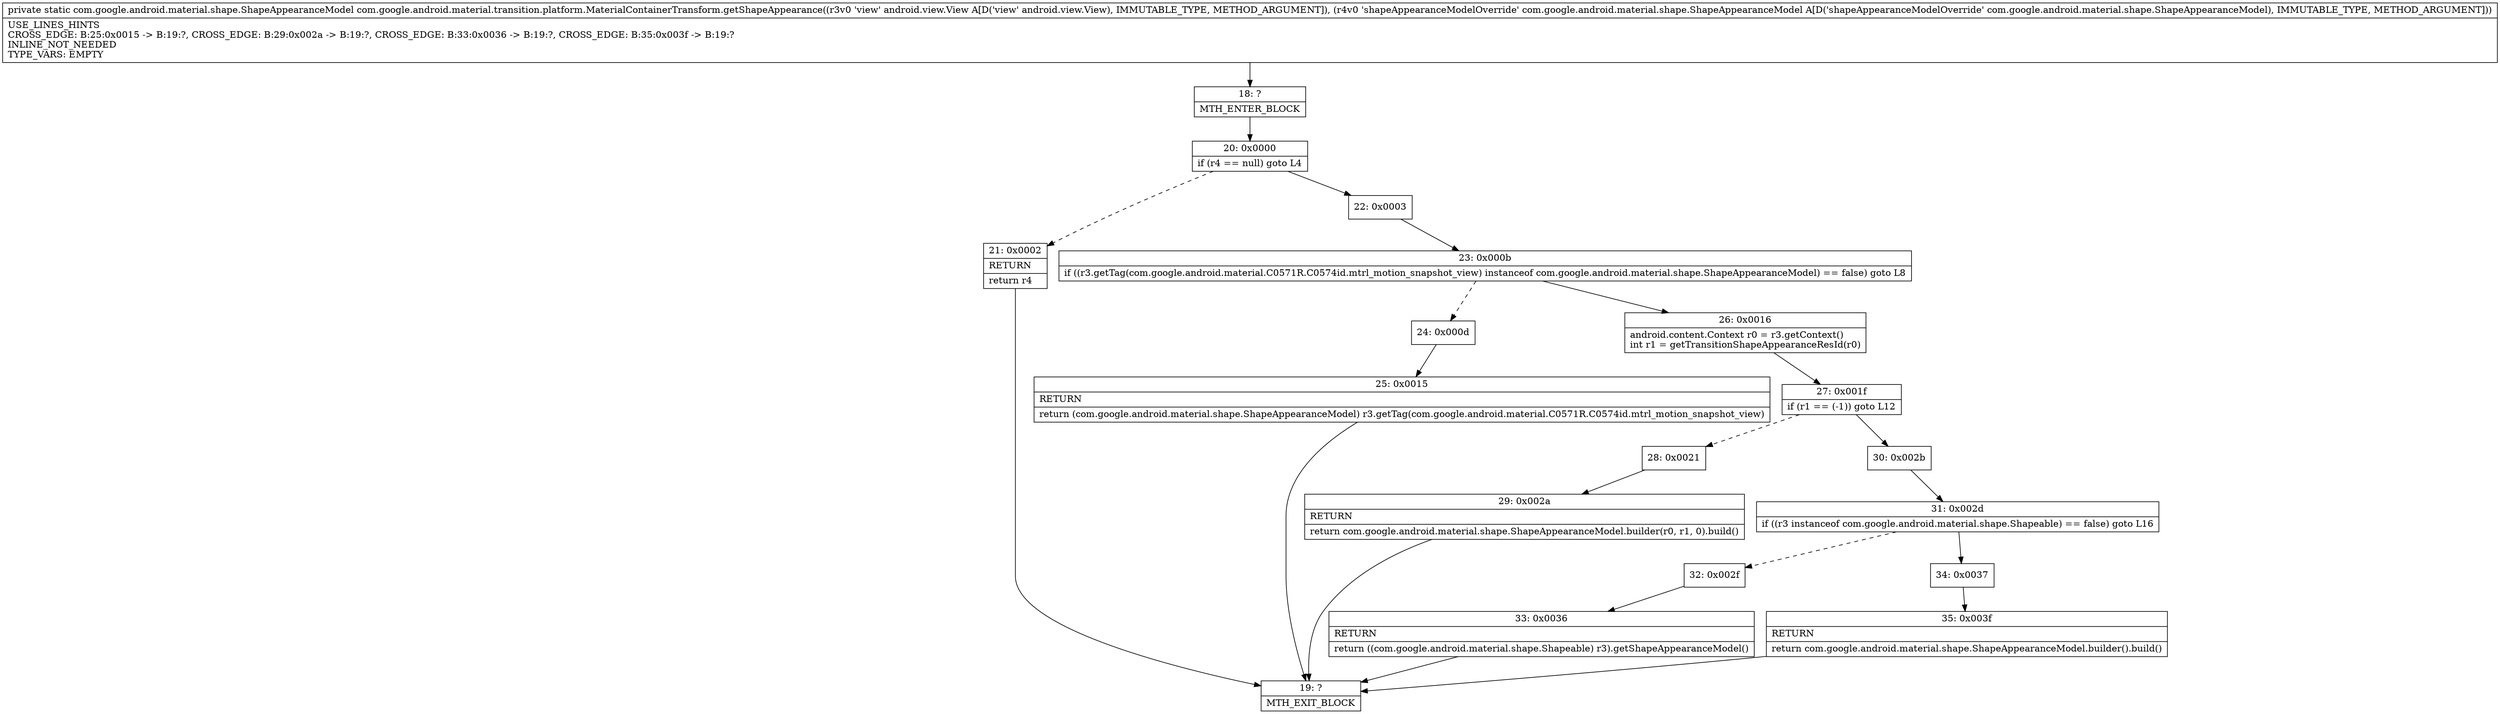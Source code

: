 digraph "CFG forcom.google.android.material.transition.platform.MaterialContainerTransform.getShapeAppearance(Landroid\/view\/View;Lcom\/google\/android\/material\/shape\/ShapeAppearanceModel;)Lcom\/google\/android\/material\/shape\/ShapeAppearanceModel;" {
Node_18 [shape=record,label="{18\:\ ?|MTH_ENTER_BLOCK\l}"];
Node_20 [shape=record,label="{20\:\ 0x0000|if (r4 == null) goto L4\l}"];
Node_21 [shape=record,label="{21\:\ 0x0002|RETURN\l|return r4\l}"];
Node_19 [shape=record,label="{19\:\ ?|MTH_EXIT_BLOCK\l}"];
Node_22 [shape=record,label="{22\:\ 0x0003}"];
Node_23 [shape=record,label="{23\:\ 0x000b|if ((r3.getTag(com.google.android.material.C0571R.C0574id.mtrl_motion_snapshot_view) instanceof com.google.android.material.shape.ShapeAppearanceModel) == false) goto L8\l}"];
Node_24 [shape=record,label="{24\:\ 0x000d}"];
Node_25 [shape=record,label="{25\:\ 0x0015|RETURN\l|return (com.google.android.material.shape.ShapeAppearanceModel) r3.getTag(com.google.android.material.C0571R.C0574id.mtrl_motion_snapshot_view)\l}"];
Node_26 [shape=record,label="{26\:\ 0x0016|android.content.Context r0 = r3.getContext()\lint r1 = getTransitionShapeAppearanceResId(r0)\l}"];
Node_27 [shape=record,label="{27\:\ 0x001f|if (r1 == (\-1)) goto L12\l}"];
Node_28 [shape=record,label="{28\:\ 0x0021}"];
Node_29 [shape=record,label="{29\:\ 0x002a|RETURN\l|return com.google.android.material.shape.ShapeAppearanceModel.builder(r0, r1, 0).build()\l}"];
Node_30 [shape=record,label="{30\:\ 0x002b}"];
Node_31 [shape=record,label="{31\:\ 0x002d|if ((r3 instanceof com.google.android.material.shape.Shapeable) == false) goto L16\l}"];
Node_32 [shape=record,label="{32\:\ 0x002f}"];
Node_33 [shape=record,label="{33\:\ 0x0036|RETURN\l|return ((com.google.android.material.shape.Shapeable) r3).getShapeAppearanceModel()\l}"];
Node_34 [shape=record,label="{34\:\ 0x0037}"];
Node_35 [shape=record,label="{35\:\ 0x003f|RETURN\l|return com.google.android.material.shape.ShapeAppearanceModel.builder().build()\l}"];
MethodNode[shape=record,label="{private static com.google.android.material.shape.ShapeAppearanceModel com.google.android.material.transition.platform.MaterialContainerTransform.getShapeAppearance((r3v0 'view' android.view.View A[D('view' android.view.View), IMMUTABLE_TYPE, METHOD_ARGUMENT]), (r4v0 'shapeAppearanceModelOverride' com.google.android.material.shape.ShapeAppearanceModel A[D('shapeAppearanceModelOverride' com.google.android.material.shape.ShapeAppearanceModel), IMMUTABLE_TYPE, METHOD_ARGUMENT]))  | USE_LINES_HINTS\lCROSS_EDGE: B:25:0x0015 \-\> B:19:?, CROSS_EDGE: B:29:0x002a \-\> B:19:?, CROSS_EDGE: B:33:0x0036 \-\> B:19:?, CROSS_EDGE: B:35:0x003f \-\> B:19:?\lINLINE_NOT_NEEDED\lTYPE_VARS: EMPTY\l}"];
MethodNode -> Node_18;Node_18 -> Node_20;
Node_20 -> Node_21[style=dashed];
Node_20 -> Node_22;
Node_21 -> Node_19;
Node_22 -> Node_23;
Node_23 -> Node_24[style=dashed];
Node_23 -> Node_26;
Node_24 -> Node_25;
Node_25 -> Node_19;
Node_26 -> Node_27;
Node_27 -> Node_28[style=dashed];
Node_27 -> Node_30;
Node_28 -> Node_29;
Node_29 -> Node_19;
Node_30 -> Node_31;
Node_31 -> Node_32[style=dashed];
Node_31 -> Node_34;
Node_32 -> Node_33;
Node_33 -> Node_19;
Node_34 -> Node_35;
Node_35 -> Node_19;
}

